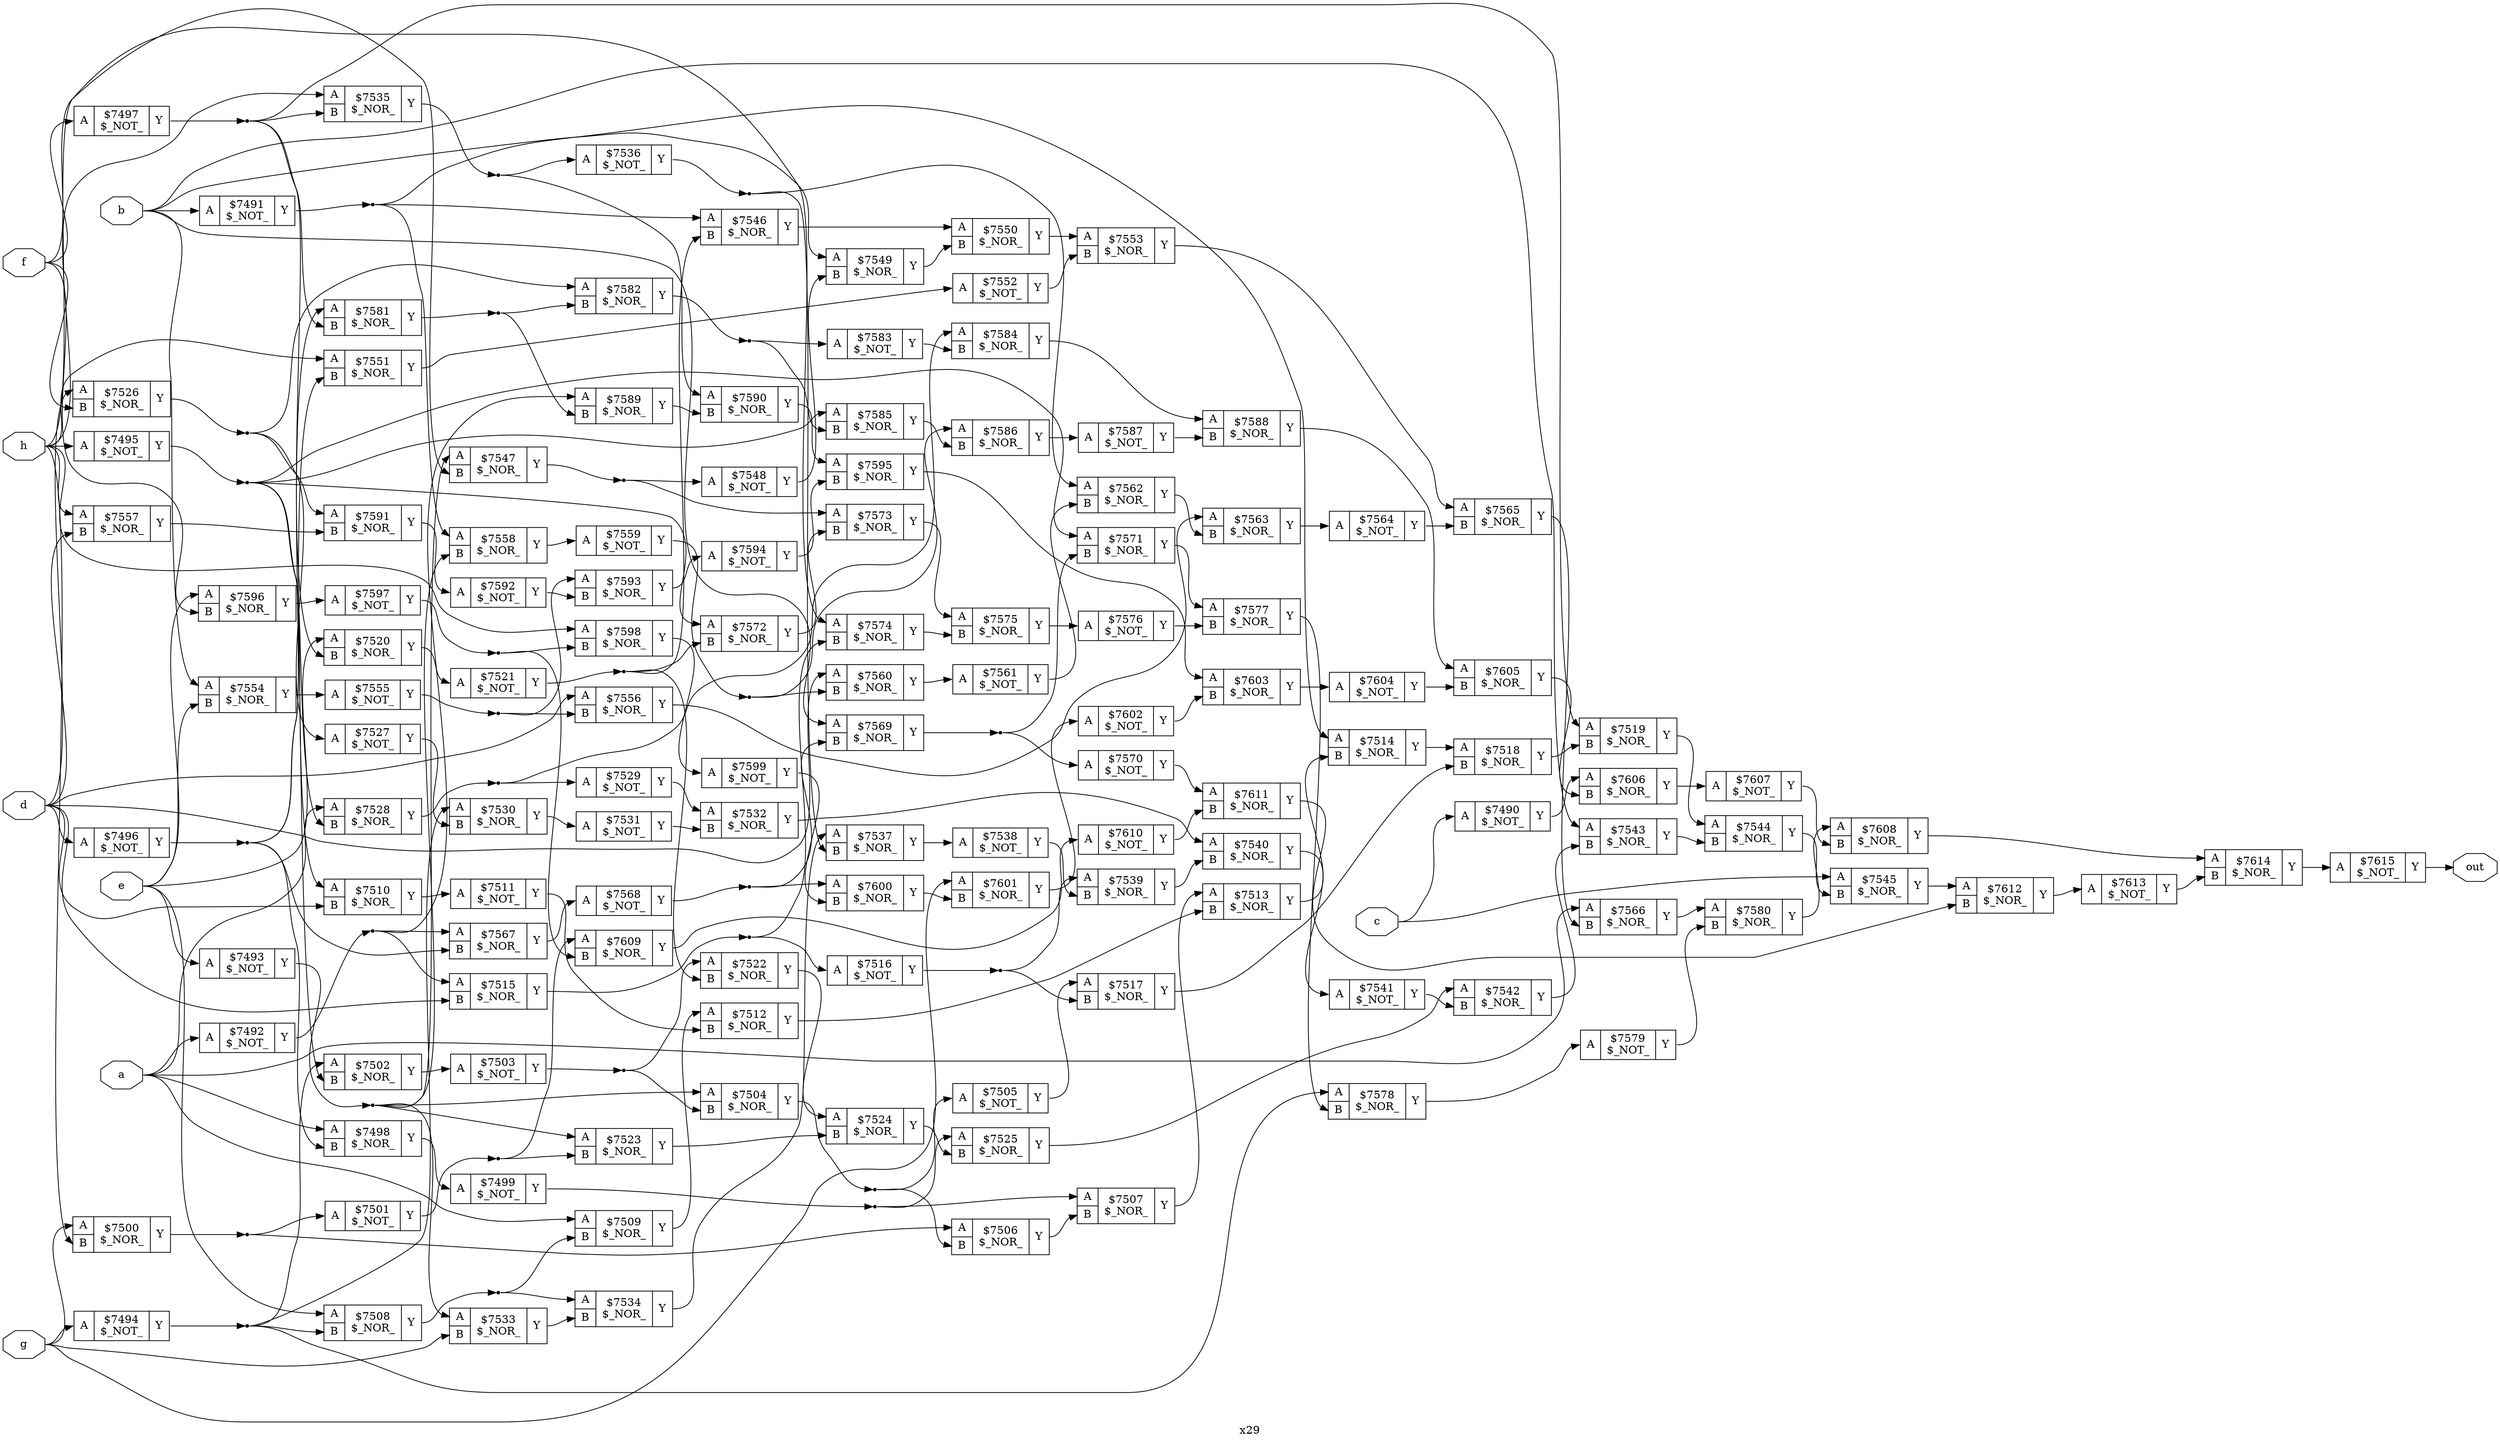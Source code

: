 digraph "x29" {
label="x29";
rankdir="LR";
remincross=true;
n126 [ shape=octagon, label="a", color="black", fontcolor="black" ];
n127 [ shape=octagon, label="b", color="black", fontcolor="black" ];
n128 [ shape=octagon, label="c", color="black", fontcolor="black" ];
n129 [ shape=octagon, label="d", color="black", fontcolor="black" ];
n130 [ shape=octagon, label="e", color="black", fontcolor="black" ];
n131 [ shape=octagon, label="f", color="black", fontcolor="black" ];
n132 [ shape=octagon, label="g", color="black", fontcolor="black" ];
n133 [ shape=octagon, label="h", color="black", fontcolor="black" ];
n134 [ shape=octagon, label="out", color="black", fontcolor="black" ];
c137 [ shape=record, label="{{<p135> A}|$7490\n$_NOT_|{<p136> Y}}" ];
c138 [ shape=record, label="{{<p135> A}|$7491\n$_NOT_|{<p136> Y}}" ];
c139 [ shape=record, label="{{<p135> A}|$7492\n$_NOT_|{<p136> Y}}" ];
c140 [ shape=record, label="{{<p135> A}|$7493\n$_NOT_|{<p136> Y}}" ];
c141 [ shape=record, label="{{<p135> A}|$7494\n$_NOT_|{<p136> Y}}" ];
c142 [ shape=record, label="{{<p135> A}|$7495\n$_NOT_|{<p136> Y}}" ];
c143 [ shape=record, label="{{<p135> A}|$7496\n$_NOT_|{<p136> Y}}" ];
c144 [ shape=record, label="{{<p135> A}|$7497\n$_NOT_|{<p136> Y}}" ];
c146 [ shape=record, label="{{<p135> A|<p145> B}|$7498\n$_NOR_|{<p136> Y}}" ];
c147 [ shape=record, label="{{<p135> A}|$7499\n$_NOT_|{<p136> Y}}" ];
c148 [ shape=record, label="{{<p135> A|<p145> B}|$7500\n$_NOR_|{<p136> Y}}" ];
c149 [ shape=record, label="{{<p135> A}|$7501\n$_NOT_|{<p136> Y}}" ];
c150 [ shape=record, label="{{<p135> A|<p145> B}|$7502\n$_NOR_|{<p136> Y}}" ];
c151 [ shape=record, label="{{<p135> A}|$7503\n$_NOT_|{<p136> Y}}" ];
c152 [ shape=record, label="{{<p135> A|<p145> B}|$7504\n$_NOR_|{<p136> Y}}" ];
c153 [ shape=record, label="{{<p135> A}|$7505\n$_NOT_|{<p136> Y}}" ];
c154 [ shape=record, label="{{<p135> A|<p145> B}|$7506\n$_NOR_|{<p136> Y}}" ];
c155 [ shape=record, label="{{<p135> A|<p145> B}|$7507\n$_NOR_|{<p136> Y}}" ];
c156 [ shape=record, label="{{<p135> A|<p145> B}|$7508\n$_NOR_|{<p136> Y}}" ];
c157 [ shape=record, label="{{<p135> A|<p145> B}|$7509\n$_NOR_|{<p136> Y}}" ];
c158 [ shape=record, label="{{<p135> A|<p145> B}|$7510\n$_NOR_|{<p136> Y}}" ];
c159 [ shape=record, label="{{<p135> A}|$7511\n$_NOT_|{<p136> Y}}" ];
c160 [ shape=record, label="{{<p135> A|<p145> B}|$7512\n$_NOR_|{<p136> Y}}" ];
c161 [ shape=record, label="{{<p135> A|<p145> B}|$7513\n$_NOR_|{<p136> Y}}" ];
c162 [ shape=record, label="{{<p135> A|<p145> B}|$7514\n$_NOR_|{<p136> Y}}" ];
c163 [ shape=record, label="{{<p135> A|<p145> B}|$7515\n$_NOR_|{<p136> Y}}" ];
c164 [ shape=record, label="{{<p135> A}|$7516\n$_NOT_|{<p136> Y}}" ];
c165 [ shape=record, label="{{<p135> A|<p145> B}|$7517\n$_NOR_|{<p136> Y}}" ];
c166 [ shape=record, label="{{<p135> A|<p145> B}|$7518\n$_NOR_|{<p136> Y}}" ];
c167 [ shape=record, label="{{<p135> A|<p145> B}|$7519\n$_NOR_|{<p136> Y}}" ];
c168 [ shape=record, label="{{<p135> A|<p145> B}|$7520\n$_NOR_|{<p136> Y}}" ];
c169 [ shape=record, label="{{<p135> A}|$7521\n$_NOT_|{<p136> Y}}" ];
c170 [ shape=record, label="{{<p135> A|<p145> B}|$7522\n$_NOR_|{<p136> Y}}" ];
c171 [ shape=record, label="{{<p135> A|<p145> B}|$7523\n$_NOR_|{<p136> Y}}" ];
c172 [ shape=record, label="{{<p135> A|<p145> B}|$7524\n$_NOR_|{<p136> Y}}" ];
c173 [ shape=record, label="{{<p135> A|<p145> B}|$7525\n$_NOR_|{<p136> Y}}" ];
c174 [ shape=record, label="{{<p135> A|<p145> B}|$7526\n$_NOR_|{<p136> Y}}" ];
c175 [ shape=record, label="{{<p135> A}|$7527\n$_NOT_|{<p136> Y}}" ];
c176 [ shape=record, label="{{<p135> A|<p145> B}|$7528\n$_NOR_|{<p136> Y}}" ];
c177 [ shape=record, label="{{<p135> A}|$7529\n$_NOT_|{<p136> Y}}" ];
c178 [ shape=record, label="{{<p135> A|<p145> B}|$7530\n$_NOR_|{<p136> Y}}" ];
c179 [ shape=record, label="{{<p135> A}|$7531\n$_NOT_|{<p136> Y}}" ];
c180 [ shape=record, label="{{<p135> A|<p145> B}|$7532\n$_NOR_|{<p136> Y}}" ];
c181 [ shape=record, label="{{<p135> A|<p145> B}|$7533\n$_NOR_|{<p136> Y}}" ];
c182 [ shape=record, label="{{<p135> A|<p145> B}|$7534\n$_NOR_|{<p136> Y}}" ];
c183 [ shape=record, label="{{<p135> A|<p145> B}|$7535\n$_NOR_|{<p136> Y}}" ];
c184 [ shape=record, label="{{<p135> A}|$7536\n$_NOT_|{<p136> Y}}" ];
c185 [ shape=record, label="{{<p135> A|<p145> B}|$7537\n$_NOR_|{<p136> Y}}" ];
c186 [ shape=record, label="{{<p135> A}|$7538\n$_NOT_|{<p136> Y}}" ];
c187 [ shape=record, label="{{<p135> A|<p145> B}|$7539\n$_NOR_|{<p136> Y}}" ];
c188 [ shape=record, label="{{<p135> A|<p145> B}|$7540\n$_NOR_|{<p136> Y}}" ];
c189 [ shape=record, label="{{<p135> A}|$7541\n$_NOT_|{<p136> Y}}" ];
c190 [ shape=record, label="{{<p135> A|<p145> B}|$7542\n$_NOR_|{<p136> Y}}" ];
c191 [ shape=record, label="{{<p135> A|<p145> B}|$7543\n$_NOR_|{<p136> Y}}" ];
c192 [ shape=record, label="{{<p135> A|<p145> B}|$7544\n$_NOR_|{<p136> Y}}" ];
c193 [ shape=record, label="{{<p135> A|<p145> B}|$7545\n$_NOR_|{<p136> Y}}" ];
c194 [ shape=record, label="{{<p135> A|<p145> B}|$7546\n$_NOR_|{<p136> Y}}" ];
c195 [ shape=record, label="{{<p135> A|<p145> B}|$7547\n$_NOR_|{<p136> Y}}" ];
c196 [ shape=record, label="{{<p135> A}|$7548\n$_NOT_|{<p136> Y}}" ];
c197 [ shape=record, label="{{<p135> A|<p145> B}|$7549\n$_NOR_|{<p136> Y}}" ];
c198 [ shape=record, label="{{<p135> A|<p145> B}|$7550\n$_NOR_|{<p136> Y}}" ];
c199 [ shape=record, label="{{<p135> A|<p145> B}|$7551\n$_NOR_|{<p136> Y}}" ];
c200 [ shape=record, label="{{<p135> A}|$7552\n$_NOT_|{<p136> Y}}" ];
c201 [ shape=record, label="{{<p135> A|<p145> B}|$7553\n$_NOR_|{<p136> Y}}" ];
c202 [ shape=record, label="{{<p135> A|<p145> B}|$7554\n$_NOR_|{<p136> Y}}" ];
c203 [ shape=record, label="{{<p135> A}|$7555\n$_NOT_|{<p136> Y}}" ];
c204 [ shape=record, label="{{<p135> A|<p145> B}|$7556\n$_NOR_|{<p136> Y}}" ];
c205 [ shape=record, label="{{<p135> A|<p145> B}|$7557\n$_NOR_|{<p136> Y}}" ];
c206 [ shape=record, label="{{<p135> A|<p145> B}|$7558\n$_NOR_|{<p136> Y}}" ];
c207 [ shape=record, label="{{<p135> A}|$7559\n$_NOT_|{<p136> Y}}" ];
c208 [ shape=record, label="{{<p135> A|<p145> B}|$7560\n$_NOR_|{<p136> Y}}" ];
c209 [ shape=record, label="{{<p135> A}|$7561\n$_NOT_|{<p136> Y}}" ];
c210 [ shape=record, label="{{<p135> A|<p145> B}|$7562\n$_NOR_|{<p136> Y}}" ];
c211 [ shape=record, label="{{<p135> A|<p145> B}|$7563\n$_NOR_|{<p136> Y}}" ];
c212 [ shape=record, label="{{<p135> A}|$7564\n$_NOT_|{<p136> Y}}" ];
c213 [ shape=record, label="{{<p135> A|<p145> B}|$7565\n$_NOR_|{<p136> Y}}" ];
c214 [ shape=record, label="{{<p135> A|<p145> B}|$7566\n$_NOR_|{<p136> Y}}" ];
c215 [ shape=record, label="{{<p135> A|<p145> B}|$7567\n$_NOR_|{<p136> Y}}" ];
c216 [ shape=record, label="{{<p135> A}|$7568\n$_NOT_|{<p136> Y}}" ];
c217 [ shape=record, label="{{<p135> A|<p145> B}|$7569\n$_NOR_|{<p136> Y}}" ];
c218 [ shape=record, label="{{<p135> A}|$7570\n$_NOT_|{<p136> Y}}" ];
c219 [ shape=record, label="{{<p135> A|<p145> B}|$7571\n$_NOR_|{<p136> Y}}" ];
c220 [ shape=record, label="{{<p135> A|<p145> B}|$7572\n$_NOR_|{<p136> Y}}" ];
c221 [ shape=record, label="{{<p135> A|<p145> B}|$7573\n$_NOR_|{<p136> Y}}" ];
c222 [ shape=record, label="{{<p135> A|<p145> B}|$7574\n$_NOR_|{<p136> Y}}" ];
c223 [ shape=record, label="{{<p135> A|<p145> B}|$7575\n$_NOR_|{<p136> Y}}" ];
c224 [ shape=record, label="{{<p135> A}|$7576\n$_NOT_|{<p136> Y}}" ];
c225 [ shape=record, label="{{<p135> A|<p145> B}|$7577\n$_NOR_|{<p136> Y}}" ];
c226 [ shape=record, label="{{<p135> A|<p145> B}|$7578\n$_NOR_|{<p136> Y}}" ];
c227 [ shape=record, label="{{<p135> A}|$7579\n$_NOT_|{<p136> Y}}" ];
c228 [ shape=record, label="{{<p135> A|<p145> B}|$7580\n$_NOR_|{<p136> Y}}" ];
c229 [ shape=record, label="{{<p135> A|<p145> B}|$7581\n$_NOR_|{<p136> Y}}" ];
c230 [ shape=record, label="{{<p135> A|<p145> B}|$7582\n$_NOR_|{<p136> Y}}" ];
c231 [ shape=record, label="{{<p135> A}|$7583\n$_NOT_|{<p136> Y}}" ];
c232 [ shape=record, label="{{<p135> A|<p145> B}|$7584\n$_NOR_|{<p136> Y}}" ];
c233 [ shape=record, label="{{<p135> A|<p145> B}|$7585\n$_NOR_|{<p136> Y}}" ];
c234 [ shape=record, label="{{<p135> A|<p145> B}|$7586\n$_NOR_|{<p136> Y}}" ];
c235 [ shape=record, label="{{<p135> A}|$7587\n$_NOT_|{<p136> Y}}" ];
c236 [ shape=record, label="{{<p135> A|<p145> B}|$7588\n$_NOR_|{<p136> Y}}" ];
c237 [ shape=record, label="{{<p135> A|<p145> B}|$7589\n$_NOR_|{<p136> Y}}" ];
c238 [ shape=record, label="{{<p135> A|<p145> B}|$7590\n$_NOR_|{<p136> Y}}" ];
c239 [ shape=record, label="{{<p135> A|<p145> B}|$7591\n$_NOR_|{<p136> Y}}" ];
c240 [ shape=record, label="{{<p135> A}|$7592\n$_NOT_|{<p136> Y}}" ];
c241 [ shape=record, label="{{<p135> A|<p145> B}|$7593\n$_NOR_|{<p136> Y}}" ];
c242 [ shape=record, label="{{<p135> A}|$7594\n$_NOT_|{<p136> Y}}" ];
c243 [ shape=record, label="{{<p135> A|<p145> B}|$7595\n$_NOR_|{<p136> Y}}" ];
c244 [ shape=record, label="{{<p135> A|<p145> B}|$7596\n$_NOR_|{<p136> Y}}" ];
c245 [ shape=record, label="{{<p135> A}|$7597\n$_NOT_|{<p136> Y}}" ];
c246 [ shape=record, label="{{<p135> A|<p145> B}|$7598\n$_NOR_|{<p136> Y}}" ];
c247 [ shape=record, label="{{<p135> A}|$7599\n$_NOT_|{<p136> Y}}" ];
c248 [ shape=record, label="{{<p135> A|<p145> B}|$7600\n$_NOR_|{<p136> Y}}" ];
c249 [ shape=record, label="{{<p135> A|<p145> B}|$7601\n$_NOR_|{<p136> Y}}" ];
c250 [ shape=record, label="{{<p135> A}|$7602\n$_NOT_|{<p136> Y}}" ];
c251 [ shape=record, label="{{<p135> A|<p145> B}|$7603\n$_NOR_|{<p136> Y}}" ];
c252 [ shape=record, label="{{<p135> A}|$7604\n$_NOT_|{<p136> Y}}" ];
c253 [ shape=record, label="{{<p135> A|<p145> B}|$7605\n$_NOR_|{<p136> Y}}" ];
c254 [ shape=record, label="{{<p135> A|<p145> B}|$7606\n$_NOR_|{<p136> Y}}" ];
c255 [ shape=record, label="{{<p135> A}|$7607\n$_NOT_|{<p136> Y}}" ];
c256 [ shape=record, label="{{<p135> A|<p145> B}|$7608\n$_NOR_|{<p136> Y}}" ];
c257 [ shape=record, label="{{<p135> A|<p145> B}|$7609\n$_NOR_|{<p136> Y}}" ];
c258 [ shape=record, label="{{<p135> A}|$7610\n$_NOT_|{<p136> Y}}" ];
c259 [ shape=record, label="{{<p135> A|<p145> B}|$7611\n$_NOR_|{<p136> Y}}" ];
c260 [ shape=record, label="{{<p135> A|<p145> B}|$7612\n$_NOR_|{<p136> Y}}" ];
c261 [ shape=record, label="{{<p135> A}|$7613\n$_NOT_|{<p136> Y}}" ];
c262 [ shape=record, label="{{<p135> A|<p145> B}|$7614\n$_NOR_|{<p136> Y}}" ];
c263 [ shape=record, label="{{<p135> A}|$7615\n$_NOT_|{<p136> Y}}" ];
c228:p136:e -> c256:p135:w [color="black", label=""];
c237:p136:e -> c238:p145:w [color="black", label=""];
c202:p136:e -> c203:p135:w [color="black", label=""];
n101 [ shape=point ];
c203:p136:e -> n101:w [color="black", label=""];
n101:e -> c204:p145:w [color="black", label=""];
n101:e -> c241:p135:w [color="black", label=""];
c204:p136:e -> c211:p135:w [color="black", label=""];
c205:p136:e -> c239:p145:w [color="black", label=""];
c206:p136:e -> c207:p135:w [color="black", label=""];
n105 [ shape=point ];
c207:p136:e -> n105:w [color="black", label=""];
n105:e -> c208:p145:w [color="black", label=""];
n105:e -> c234:p135:w [color="black", label=""];
c208:p136:e -> c209:p135:w [color="black", label=""];
c209:p136:e -> c210:p145:w [color="black", label=""];
c210:p136:e -> c211:p145:w [color="black", label=""];
c211:p136:e -> c212:p135:w [color="black", label=""];
c137:p136:e -> c254:p135:w [color="black", label=""];
c212:p136:e -> c213:p145:w [color="black", label=""];
c213:p136:e -> c214:p145:w [color="black", label=""];
c214:p136:e -> c228:p135:w [color="black", label=""];
c215:p136:e -> c216:p135:w [color="black", label=""];
n114 [ shape=point ];
c216:p136:e -> n114:w [color="black", label=""];
n114:e -> c217:p145:w [color="black", label=""];
n114:e -> c248:p135:w [color="black", label=""];
n115 [ shape=point ];
c217:p136:e -> n115:w [color="black", label=""];
n115:e -> c218:p135:w [color="black", label=""];
n115:e -> c219:p145:w [color="black", label=""];
c218:p136:e -> c259:p135:w [color="black", label=""];
c219:p136:e -> c225:p135:w [color="black", label=""];
c220:p136:e -> c221:p145:w [color="black", label=""];
c221:p136:e -> c223:p135:w [color="black", label=""];
c238:p136:e -> c243:p135:w [color="black", label=""];
c222:p136:e -> c223:p145:w [color="black", label=""];
c223:p136:e -> c224:p135:w [color="black", label=""];
c224:p136:e -> c225:p145:w [color="black", label=""];
c225:p136:e -> c226:p145:w [color="black", label=""];
c226:p136:e -> c227:p135:w [color="black", label=""];
c227:p136:e -> c228:p145:w [color="black", label=""];
n126:e -> c139:p135:w [color="black", label=""];
n126:e -> c146:p135:w [color="black", label=""];
n126:e -> c157:p135:w [color="black", label=""];
n126:e -> c176:p135:w [color="black", label=""];
n126:e -> c214:p135:w [color="black", label=""];
n127:e -> c138:p135:w [color="black", label=""];
n127:e -> c191:p135:w [color="black", label=""];
n127:e -> c197:p135:w [color="black", label=""];
n127:e -> c202:p135:w [color="black", label=""];
n127:e -> c217:p135:w [color="black", label=""];
n128:e -> c137:p135:w [color="black", label=""];
n128:e -> c193:p135:w [color="black", label=""];
n129:e -> c143:p135:w [color="black", label=""];
n129:e -> c158:p145:w [color="black", label=""];
n129:e -> c163:p145:w [color="black", label=""];
n129:e -> c174:p135:w [color="black", label=""];
n129:e -> c204:p135:w [color="black", label=""];
n129:e -> c205:p145:w [color="black", label=""];
n129:e -> c208:p135:w [color="black", label=""];
c239:p136:e -> c240:p135:w [color="black", label=""];
n130:e -> c140:p135:w [color="black", label=""];
n130:e -> c156:p135:w [color="black", label=""];
n130:e -> c168:p135:w [color="black", label=""];
n130:e -> c202:p145:w [color="black", label=""];
n130:e -> c244:p135:w [color="black", label=""];
n131:e -> c144:p135:w [color="black", label=""];
n131:e -> c174:p145:w [color="black", label=""];
n131:e -> c195:p145:w [color="black", label=""];
n131:e -> c244:p145:w [color="black", label=""];
n132:e -> c141:p135:w [color="black", label=""];
n132:e -> c148:p135:w [color="black", label=""];
n132:e -> c181:p145:w [color="black", label=""];
n132:e -> c249:p135:w [color="black", label=""];
n133:e -> c142:p135:w [color="black", label=""];
n133:e -> c148:p145:w [color="black", label=""];
n133:e -> c183:p135:w [color="black", label=""];
n133:e -> c199:p135:w [color="black", label=""];
n133:e -> c205:p135:w [color="black", label=""];
n133:e -> c222:p135:w [color="black", label=""];
n133:e -> c246:p135:w [color="black", label=""];
c263:p136:e -> n134:w [color="black", label=""];
c240:p136:e -> c241:p145:w [color="black", label=""];
c241:p136:e -> c242:p135:w [color="black", label=""];
c242:p136:e -> c243:p145:w [color="black", label=""];
c243:p136:e -> c251:p135:w [color="black", label=""];
c244:p136:e -> c245:p135:w [color="black", label=""];
n19 [ shape=point ];
c245:p136:e -> n19:w [color="black", label=""];
n19:e -> c246:p145:w [color="black", label=""];
n19:e -> c257:p145:w [color="black", label=""];
n2 [ shape=point ];
c229:p136:e -> n2:w [color="black", label=""];
n2:e -> c230:p145:w [color="black", label=""];
n2:e -> c237:p145:w [color="black", label=""];
c246:p136:e -> c247:p135:w [color="black", label=""];
c247:p136:e -> c248:p145:w [color="black", label=""];
n22 [ shape=point ];
c138:p136:e -> n22:w [color="black", label=""];
n22:e -> c162:p135:w [color="black", label=""];
n22:e -> c194:p135:w [color="black", label=""];
n22:e -> c206:p135:w [color="black", label=""];
c248:p136:e -> c249:p145:w [color="black", label=""];
c249:p136:e -> c250:p135:w [color="black", label=""];
c250:p136:e -> c251:p145:w [color="black", label=""];
c251:p136:e -> c252:p135:w [color="black", label=""];
c252:p136:e -> c253:p145:w [color="black", label=""];
c253:p136:e -> c254:p145:w [color="black", label=""];
c254:p136:e -> c255:p135:w [color="black", label=""];
n3 [ shape=point ];
c230:p136:e -> n3:w [color="black", label=""];
n3:e -> c231:p135:w [color="black", label=""];
n3:e -> c233:p145:w [color="black", label=""];
c255:p136:e -> c256:p145:w [color="black", label=""];
c256:p136:e -> c262:p135:w [color="black", label=""];
c257:p136:e -> c258:p135:w [color="black", label=""];
n33 [ shape=point ];
c139:p136:e -> n33:w [color="black", label=""];
n33:e -> c163:p135:w [color="black", label=""];
n33:e -> c215:p135:w [color="black", label=""];
n33:e -> c237:p135:w [color="black", label=""];
c258:p136:e -> c259:p145:w [color="black", label=""];
c259:p136:e -> c260:p145:w [color="black", label=""];
c260:p136:e -> c261:p135:w [color="black", label=""];
c261:p136:e -> c262:p145:w [color="black", label=""];
c262:p136:e -> c263:p135:w [color="black", label=""];
n39 [ shape=point ];
c140:p136:e -> n39:w [color="black", label=""];
n39:e -> c152:p135:w [color="black", label=""];
n39:e -> c171:p135:w [color="black", label=""];
n39:e -> c181:p135:w [color="black", label=""];
n39:e -> c195:p135:w [color="black", label=""];
n39:e -> c206:p145:w [color="black", label=""];
c231:p136:e -> c232:p145:w [color="black", label=""];
n40 [ shape=point ];
c141:p136:e -> n40:w [color="black", label=""];
n40:e -> c150:p135:w [color="black", label=""];
n40:e -> c156:p145:w [color="black", label=""];
n40:e -> c178:p135:w [color="black", label=""];
n40:e -> c226:p135:w [color="black", label=""];
n41 [ shape=point ];
c142:p136:e -> n41:w [color="black", label=""];
n41:e -> c150:p145:w [color="black", label=""];
n41:e -> c158:p135:w [color="black", label=""];
n41:e -> c176:p145:w [color="black", label=""];
n41:e -> c219:p135:w [color="black", label=""];
n41:e -> c220:p135:w [color="black", label=""];
n41:e -> c233:p135:w [color="black", label=""];
n42 [ shape=point ];
c143:p136:e -> n42:w [color="black", label=""];
n42:e -> c146:p145:w [color="black", label=""];
n42:e -> c199:p145:w [color="black", label=""];
n42:e -> c215:p145:w [color="black", label=""];
n42:e -> c229:p135:w [color="black", label=""];
n43 [ shape=point ];
c144:p136:e -> n43:w [color="black", label=""];
n43:e -> c167:p135:w [color="black", label=""];
n43:e -> c168:p145:w [color="black", label=""];
n43:e -> c183:p145:w [color="black", label=""];
n43:e -> c229:p145:w [color="black", label=""];
c146:p136:e -> c147:p135:w [color="black", label=""];
n45 [ shape=point ];
c147:p136:e -> n45:w [color="black", label=""];
n45:e -> c155:p135:w [color="black", label=""];
n45:e -> c173:p135:w [color="black", label=""];
n46 [ shape=point ];
c148:p136:e -> n46:w [color="black", label=""];
n46:e -> c149:p135:w [color="black", label=""];
n46:e -> c154:p135:w [color="black", label=""];
n47 [ shape=point ];
c149:p136:e -> n47:w [color="black", label=""];
n47:e -> c171:p145:w [color="black", label=""];
n47:e -> c257:p135:w [color="black", label=""];
c150:p136:e -> c151:p135:w [color="black", label=""];
n49 [ shape=point ];
c151:p136:e -> n49:w [color="black", label=""];
n49:e -> c152:p145:w [color="black", label=""];
n49:e -> c170:p135:w [color="black", label=""];
c232:p136:e -> c236:p135:w [color="black", label=""];
n50 [ shape=point ];
c152:p136:e -> n50:w [color="black", label=""];
n50:e -> c153:p135:w [color="black", label=""];
n50:e -> c154:p145:w [color="black", label=""];
c153:p136:e -> c165:p135:w [color="black", label=""];
c154:p136:e -> c155:p145:w [color="black", label=""];
c155:p136:e -> c161:p135:w [color="black", label=""];
n54 [ shape=point ];
c156:p136:e -> n54:w [color="black", label=""];
n54:e -> c157:p145:w [color="black", label=""];
n54:e -> c182:p135:w [color="black", label=""];
c157:p136:e -> c160:p135:w [color="black", label=""];
c158:p136:e -> c159:p135:w [color="black", label=""];
c159:p136:e -> c160:p145:w [color="black", label=""];
c160:p136:e -> c161:p145:w [color="black", label=""];
c161:p136:e -> c162:p145:w [color="black", label=""];
c233:p136:e -> c234:p145:w [color="black", label=""];
c162:p136:e -> c166:p135:w [color="black", label=""];
n61 [ shape=point ];
c163:p136:e -> n61:w [color="black", label=""];
n61:e -> c164:p135:w [color="black", label=""];
n61:e -> c222:p145:w [color="black", label=""];
n62 [ shape=point ];
c164:p136:e -> n62:w [color="black", label=""];
n62:e -> c165:p145:w [color="black", label=""];
n62:e -> c187:p135:w [color="black", label=""];
c165:p136:e -> c166:p145:w [color="black", label=""];
c166:p136:e -> c167:p145:w [color="black", label=""];
c167:p136:e -> c192:p135:w [color="black", label=""];
c168:p136:e -> c169:p135:w [color="black", label=""];
n67 [ shape=point ];
c169:p136:e -> n67:w [color="black", label=""];
n67:e -> c170:p145:w [color="black", label=""];
n67:e -> c194:p145:w [color="black", label=""];
n67:e -> c220:p145:w [color="black", label=""];
c170:p136:e -> c172:p135:w [color="black", label=""];
c171:p136:e -> c172:p145:w [color="black", label=""];
c234:p136:e -> c235:p135:w [color="black", label=""];
c172:p136:e -> c173:p145:w [color="black", label=""];
c173:p136:e -> c190:p135:w [color="black", label=""];
n72 [ shape=point ];
c174:p136:e -> n72:w [color="black", label=""];
n72:e -> c175:p135:w [color="black", label=""];
n72:e -> c230:p135:w [color="black", label=""];
n72:e -> c239:p135:w [color="black", label=""];
c175:p136:e -> c178:p145:w [color="black", label=""];
n74 [ shape=point ];
c176:p136:e -> n74:w [color="black", label=""];
n74:e -> c177:p135:w [color="black", label=""];
n74:e -> c232:p135:w [color="black", label=""];
c177:p136:e -> c180:p135:w [color="black", label=""];
c178:p136:e -> c179:p135:w [color="black", label=""];
c179:p136:e -> c180:p145:w [color="black", label=""];
c180:p136:e -> c188:p135:w [color="black", label=""];
c181:p136:e -> c182:p145:w [color="black", label=""];
c235:p136:e -> c236:p145:w [color="black", label=""];
c182:p136:e -> c185:p135:w [color="black", label=""];
n81 [ shape=point ];
c183:p136:e -> n81:w [color="black", label=""];
n81:e -> c184:p135:w [color="black", label=""];
n81:e -> c238:p135:w [color="black", label=""];
n82 [ shape=point ];
c184:p136:e -> n82:w [color="black", label=""];
n82:e -> c185:p145:w [color="black", label=""];
n82:e -> c210:p135:w [color="black", label=""];
c185:p136:e -> c186:p135:w [color="black", label=""];
c186:p136:e -> c187:p145:w [color="black", label=""];
c187:p136:e -> c188:p145:w [color="black", label=""];
c188:p136:e -> c189:p135:w [color="black", label=""];
c189:p136:e -> c190:p145:w [color="black", label=""];
c190:p136:e -> c191:p145:w [color="black", label=""];
c191:p136:e -> c192:p145:w [color="black", label=""];
c236:p136:e -> c253:p135:w [color="black", label=""];
c192:p136:e -> c193:p145:w [color="black", label=""];
c193:p136:e -> c260:p135:w [color="black", label=""];
c194:p136:e -> c198:p135:w [color="black", label=""];
n93 [ shape=point ];
c195:p136:e -> n93:w [color="black", label=""];
n93:e -> c196:p135:w [color="black", label=""];
n93:e -> c221:p135:w [color="black", label=""];
c196:p136:e -> c197:p145:w [color="black", label=""];
c197:p136:e -> c198:p145:w [color="black", label=""];
c198:p136:e -> c201:p135:w [color="black", label=""];
c199:p136:e -> c200:p135:w [color="black", label=""];
c200:p136:e -> c201:p145:w [color="black", label=""];
c201:p136:e -> c213:p135:w [color="black", label=""];
}
